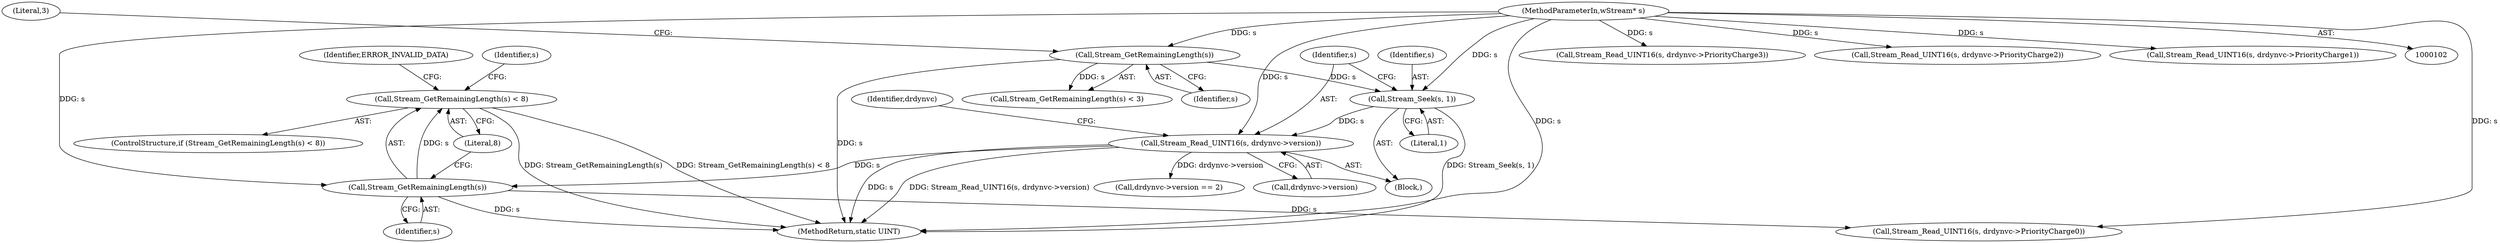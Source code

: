 digraph "0_FreeRDP_baee520e3dd9be6511c45a14c5f5e77784de1471_0@API" {
"1000151" [label="(Call,Stream_GetRemainingLength(s) < 8)"];
"1000152" [label="(Call,Stream_GetRemainingLength(s))"];
"1000132" [label="(Call,Stream_Read_UINT16(s, drdynvc->version))"];
"1000129" [label="(Call,Stream_Seek(s, 1))"];
"1000116" [label="(Call,Stream_GetRemainingLength(s))"];
"1000106" [label="(MethodParameterIn,wStream* s)"];
"1000129" [label="(Call,Stream_Seek(s, 1))"];
"1000157" [label="(Call,Stream_Read_UINT16(s, drdynvc->PriorityCharge0))"];
"1000115" [label="(Call,Stream_GetRemainingLength(s) < 3)"];
"1000131" [label="(Literal,1)"];
"1000150" [label="(ControlStructure,if (Stream_GetRemainingLength(s) < 8))"];
"1000116" [label="(Call,Stream_GetRemainingLength(s))"];
"1000152" [label="(Call,Stream_GetRemainingLength(s))"];
"1000134" [label="(Call,drdynvc->version)"];
"1000133" [label="(Identifier,s)"];
"1000156" [label="(Identifier,ERROR_INVALID_DATA)"];
"1000153" [label="(Identifier,s)"];
"1000141" [label="(Identifier,drdynvc)"];
"1000188" [label="(MethodReturn,static UINT)"];
"1000117" [label="(Identifier,s)"];
"1000172" [label="(Call,Stream_Read_UINT16(s, drdynvc->PriorityCharge3))"];
"1000167" [label="(Call,Stream_Read_UINT16(s, drdynvc->PriorityCharge2))"];
"1000162" [label="(Call,Stream_Read_UINT16(s, drdynvc->PriorityCharge1))"];
"1000158" [label="(Identifier,s)"];
"1000154" [label="(Literal,8)"];
"1000107" [label="(Block,)"];
"1000151" [label="(Call,Stream_GetRemainingLength(s) < 8)"];
"1000139" [label="(Call,drdynvc->version == 2)"];
"1000106" [label="(MethodParameterIn,wStream* s)"];
"1000130" [label="(Identifier,s)"];
"1000132" [label="(Call,Stream_Read_UINT16(s, drdynvc->version))"];
"1000118" [label="(Literal,3)"];
"1000151" -> "1000150"  [label="AST: "];
"1000151" -> "1000154"  [label="CFG: "];
"1000152" -> "1000151"  [label="AST: "];
"1000154" -> "1000151"  [label="AST: "];
"1000156" -> "1000151"  [label="CFG: "];
"1000158" -> "1000151"  [label="CFG: "];
"1000151" -> "1000188"  [label="DDG: Stream_GetRemainingLength(s) < 8"];
"1000151" -> "1000188"  [label="DDG: Stream_GetRemainingLength(s)"];
"1000152" -> "1000151"  [label="DDG: s"];
"1000152" -> "1000153"  [label="CFG: "];
"1000153" -> "1000152"  [label="AST: "];
"1000154" -> "1000152"  [label="CFG: "];
"1000152" -> "1000188"  [label="DDG: s"];
"1000132" -> "1000152"  [label="DDG: s"];
"1000106" -> "1000152"  [label="DDG: s"];
"1000152" -> "1000157"  [label="DDG: s"];
"1000132" -> "1000107"  [label="AST: "];
"1000132" -> "1000134"  [label="CFG: "];
"1000133" -> "1000132"  [label="AST: "];
"1000134" -> "1000132"  [label="AST: "];
"1000141" -> "1000132"  [label="CFG: "];
"1000132" -> "1000188"  [label="DDG: s"];
"1000132" -> "1000188"  [label="DDG: Stream_Read_UINT16(s, drdynvc->version)"];
"1000129" -> "1000132"  [label="DDG: s"];
"1000106" -> "1000132"  [label="DDG: s"];
"1000132" -> "1000139"  [label="DDG: drdynvc->version"];
"1000129" -> "1000107"  [label="AST: "];
"1000129" -> "1000131"  [label="CFG: "];
"1000130" -> "1000129"  [label="AST: "];
"1000131" -> "1000129"  [label="AST: "];
"1000133" -> "1000129"  [label="CFG: "];
"1000129" -> "1000188"  [label="DDG: Stream_Seek(s, 1)"];
"1000116" -> "1000129"  [label="DDG: s"];
"1000106" -> "1000129"  [label="DDG: s"];
"1000116" -> "1000115"  [label="AST: "];
"1000116" -> "1000117"  [label="CFG: "];
"1000117" -> "1000116"  [label="AST: "];
"1000118" -> "1000116"  [label="CFG: "];
"1000116" -> "1000188"  [label="DDG: s"];
"1000116" -> "1000115"  [label="DDG: s"];
"1000106" -> "1000116"  [label="DDG: s"];
"1000106" -> "1000102"  [label="AST: "];
"1000106" -> "1000188"  [label="DDG: s"];
"1000106" -> "1000157"  [label="DDG: s"];
"1000106" -> "1000162"  [label="DDG: s"];
"1000106" -> "1000167"  [label="DDG: s"];
"1000106" -> "1000172"  [label="DDG: s"];
}
